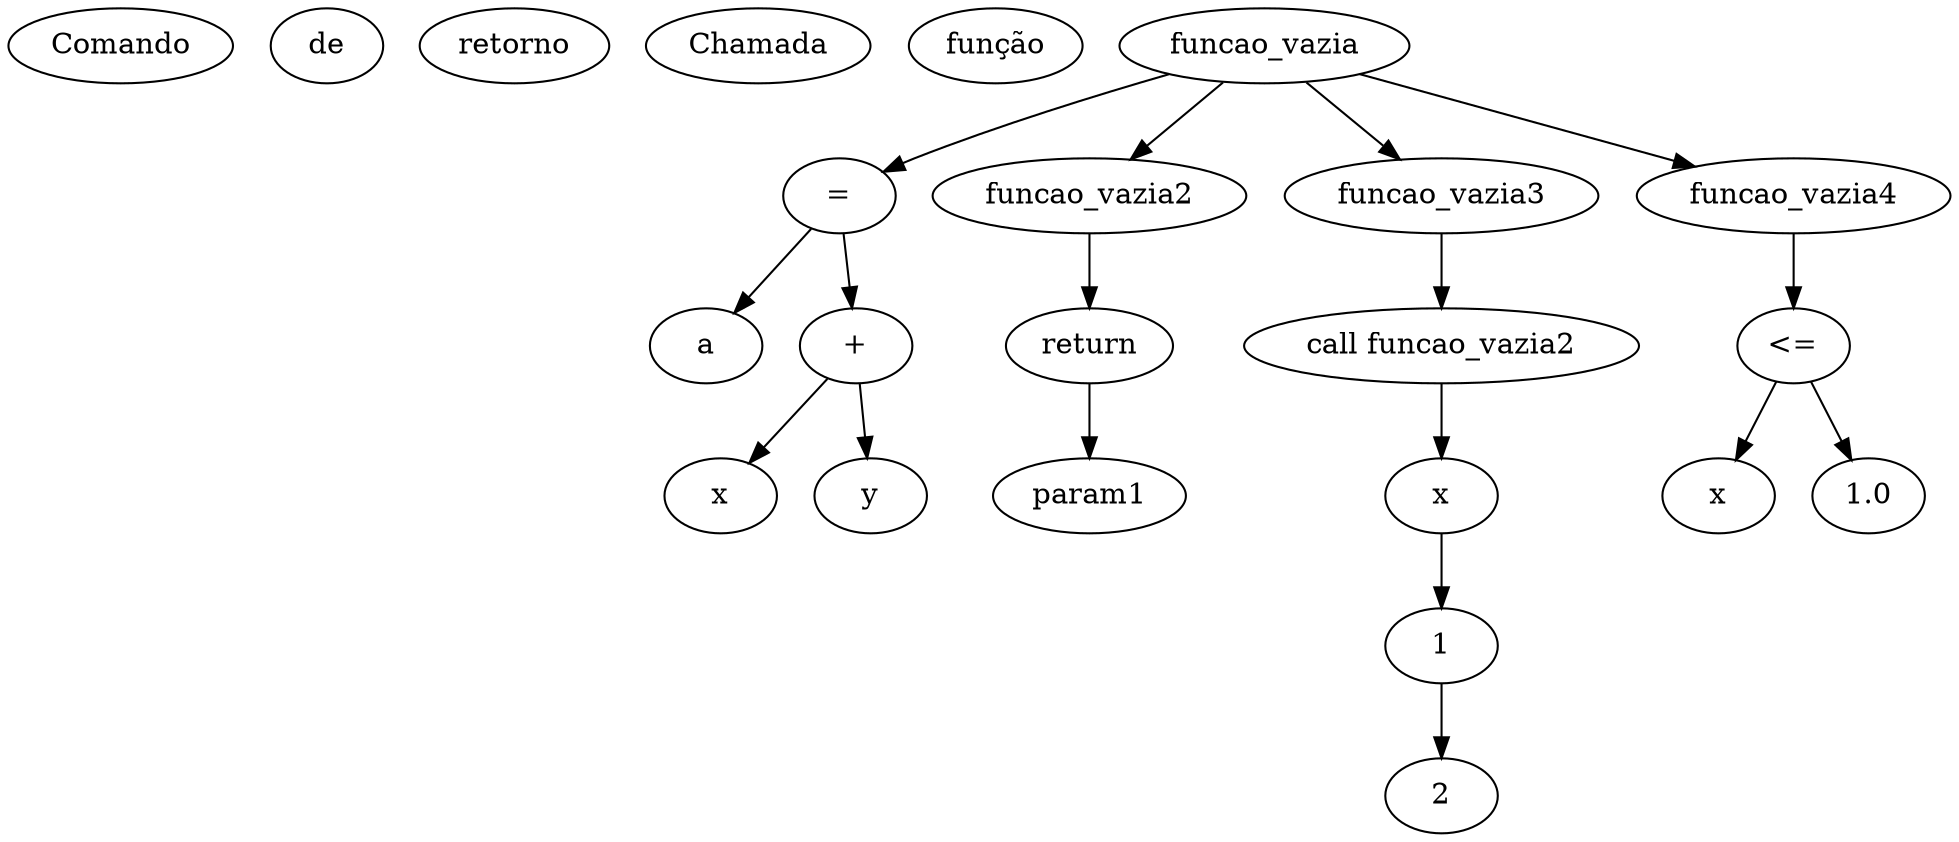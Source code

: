 # Executado assim: output2dot.sh 
# https://graphviz.org/doc/info/lang.html
digraph {
  Comando de retorno
  Chamada de função
  x60000209d1e0 [label="funcao_vazia"];
  x60000209d1e0 -> x60000209d260
  x60000209d1e0 -> x60000209d2a0
  x60000209d1e0 -> x60000209d300
  x60000209d1e0 -> x60000209d3e0
  x60000209d260 [label="="];
  x60000209d260 -> x60000209d280
  x60000209d260 -> x60000209d240
  x60000209d280 [label="a"];
  x60000209d240 [label="+"];
  x60000209d240 -> x60000209d200
  x60000209d240 -> x60000209d220
  x60000209d200 [label="x"];
  x60000209d220 [label="y"];
  x60000209d2a0 [label="funcao_vazia2"];
  x60000209d2a0 -> x60000209d2e0
  x60000209d2e0 [label="return"];
  x60000209d2e0 -> x60000209d2c0
  x60000209d2c0 [label="param1"];
  x60000209d300 [label="funcao_vazia3"];
  x60000209d300 -> x60000209d380
  x60000209d380 [label="call funcao_vazia2"];
  x60000209d380 -> x60000209d320
  x60000209d320 [label="x"];
  x60000209d320 -> x60000209d340
  x60000209d340 [label="1"];
  x60000209d340 -> x60000209d360
  x60000209d360 [label="2"];
  x60000209d3e0 [label="funcao_vazia4"];
  x60000209d3e0 -> x60000209d440
  x60000209d440 [label="<="];
  x60000209d440 -> x60000209d400
  x60000209d440 -> x60000209d420
  x60000209d400 [label="x"];
  x60000209d420 [label="1.0"];
}
